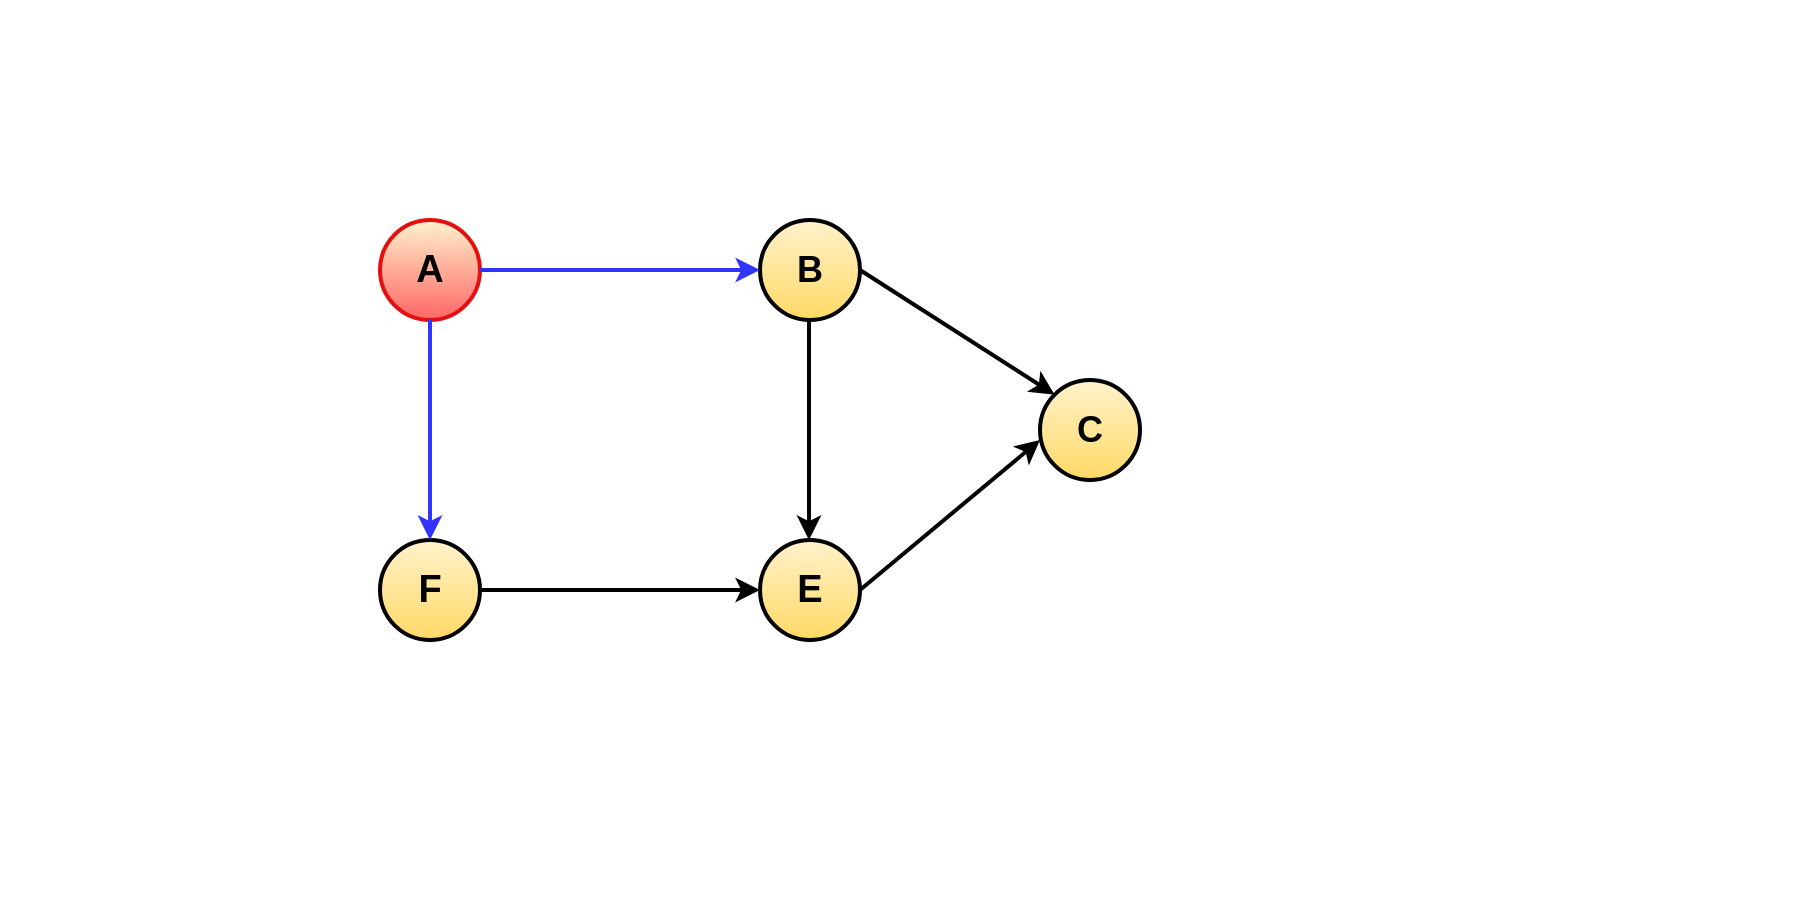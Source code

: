 <mxfile version="24.0.2" type="github">
  <diagram name="Page-1" id="IQhDEu-CzyqysFeyJH2f">
    <mxGraphModel dx="1730" dy="434" grid="1" gridSize="10" guides="1" tooltips="1" connect="1" arrows="1" fold="1" page="1" pageScale="1" pageWidth="850" pageHeight="1100" math="0" shadow="0">
      <root>
        <mxCell id="0" />
        <mxCell id="1" parent="0" />
        <mxCell id="WoDTjW0EwBv57Ho-L6zL-1" value="" style="rounded=0;whiteSpace=wrap;html=1;strokeWidth=2;strokeColor=none;" parent="1" vertex="1">
          <mxGeometry x="-40" width="900" height="460" as="geometry" />
        </mxCell>
        <mxCell id="pwVqVg-RK4_-Da-cYcVV-1" value="&lt;font style=&quot;font-size: 18px;&quot;&gt;C&lt;/font&gt;" style="ellipse;whiteSpace=wrap;html=1;aspect=fixed;fillColor=#fff2cc;strokeColor=default;gradientColor=#ffd966;fontStyle=1;labelBorderColor=none;strokeWidth=2;" parent="1" vertex="1">
          <mxGeometry x="480" y="190" width="50" height="50" as="geometry" />
        </mxCell>
        <mxCell id="pwVqVg-RK4_-Da-cYcVV-2" value="&lt;font style=&quot;font-size: 18px;&quot;&gt;B&lt;/font&gt;" style="ellipse;whiteSpace=wrap;html=1;aspect=fixed;fillColor=#fff2cc;strokeColor=default;gradientColor=#ffd966;fontStyle=1;labelBorderColor=none;strokeWidth=2;" parent="1" vertex="1">
          <mxGeometry x="340" y="110" width="50" height="50" as="geometry" />
        </mxCell>
        <mxCell id="pwVqVg-RK4_-Da-cYcVV-3" value="&lt;font style=&quot;font-size: 19px;&quot;&gt;A&lt;/font&gt;" style="ellipse;whiteSpace=wrap;html=1;aspect=fixed;fillColor=#fff2cc;strokeColor=#e60f0f;gradientColor=#ff6666;fontStyle=1;labelBorderColor=none;strokeWidth=2;" parent="1" vertex="1">
          <mxGeometry x="150" y="110" width="50" height="50" as="geometry" />
        </mxCell>
        <mxCell id="pwVqVg-RK4_-Da-cYcVV-4" value="&lt;span style=&quot;font-size: 19px;&quot;&gt;F&lt;/span&gt;" style="ellipse;whiteSpace=wrap;html=1;aspect=fixed;fillColor=#fff2cc;strokeColor=default;gradientColor=#ffd966;fontStyle=1;labelBorderColor=none;strokeWidth=2;" parent="1" vertex="1">
          <mxGeometry x="150" y="270" width="50" height="50" as="geometry" />
        </mxCell>
        <mxCell id="pwVqVg-RK4_-Da-cYcVV-5" value="&lt;span style=&quot;font-size: 19px;&quot;&gt;E&lt;/span&gt;" style="ellipse;whiteSpace=wrap;html=1;aspect=fixed;fillColor=#fff2cc;strokeColor=default;gradientColor=#ffd966;fontStyle=1;labelBorderColor=none;strokeWidth=2;" parent="1" vertex="1">
          <mxGeometry x="340" y="270" width="50" height="50" as="geometry" />
        </mxCell>
        <mxCell id="pwVqVg-RK4_-Da-cYcVV-6" value="" style="endArrow=classic;html=1;rounded=0;strokeWidth=2;exitX=1;exitY=0.5;exitDx=0;exitDy=0;entryX=0;entryY=0.5;entryDx=0;entryDy=0;strokeColor=#3333FF;" parent="1" source="pwVqVg-RK4_-Da-cYcVV-3" target="pwVqVg-RK4_-Da-cYcVV-2" edge="1">
          <mxGeometry width="50" height="50" relative="1" as="geometry">
            <mxPoint x="400" y="250" as="sourcePoint" />
            <mxPoint x="450" y="200" as="targetPoint" />
          </mxGeometry>
        </mxCell>
        <mxCell id="pwVqVg-RK4_-Da-cYcVV-7" value="" style="endArrow=classic;html=1;rounded=0;strokeWidth=2;exitX=1;exitY=0.5;exitDx=0;exitDy=0;entryX=0;entryY=0.5;entryDx=0;entryDy=0;" parent="1" source="pwVqVg-RK4_-Da-cYcVV-4" target="pwVqVg-RK4_-Da-cYcVV-5" edge="1">
          <mxGeometry width="50" height="50" relative="1" as="geometry">
            <mxPoint x="210" y="294.5" as="sourcePoint" />
            <mxPoint x="330" y="300" as="targetPoint" />
          </mxGeometry>
        </mxCell>
        <mxCell id="pwVqVg-RK4_-Da-cYcVV-8" value="" style="endArrow=classic;html=1;rounded=0;strokeWidth=2;exitX=0.5;exitY=1;exitDx=0;exitDy=0;entryX=0.5;entryY=0;entryDx=0;entryDy=0;entryPerimeter=0;strokeColor=#3333FF;" parent="1" source="pwVqVg-RK4_-Da-cYcVV-3" target="pwVqVg-RK4_-Da-cYcVV-4" edge="1">
          <mxGeometry width="50" height="50" relative="1" as="geometry">
            <mxPoint x="180" y="170" as="sourcePoint" />
            <mxPoint x="170" y="260" as="targetPoint" />
            <Array as="points">
              <mxPoint x="175" y="210" />
            </Array>
          </mxGeometry>
        </mxCell>
        <mxCell id="pwVqVg-RK4_-Da-cYcVV-9" value="" style="endArrow=classic;html=1;rounded=0;strokeWidth=2;exitX=0.5;exitY=1;exitDx=0;exitDy=0;entryX=0.5;entryY=0;entryDx=0;entryDy=0;entryPerimeter=0;" parent="1" edge="1">
          <mxGeometry width="50" height="50" relative="1" as="geometry">
            <mxPoint x="364.5" y="160" as="sourcePoint" />
            <mxPoint x="364.5" y="270" as="targetPoint" />
            <Array as="points" />
          </mxGeometry>
        </mxCell>
        <mxCell id="pwVqVg-RK4_-Da-cYcVV-10" value="" style="endArrow=classic;html=1;rounded=0;strokeWidth=2;exitX=1;exitY=0.5;exitDx=0;exitDy=0;entryX=0;entryY=0.6;entryDx=0;entryDy=0;entryPerimeter=0;" parent="1" source="pwVqVg-RK4_-Da-cYcVV-5" target="pwVqVg-RK4_-Da-cYcVV-1" edge="1">
          <mxGeometry width="50" height="50" relative="1" as="geometry">
            <mxPoint x="410" y="270" as="sourcePoint" />
            <mxPoint x="460" y="220" as="targetPoint" />
          </mxGeometry>
        </mxCell>
        <mxCell id="pwVqVg-RK4_-Da-cYcVV-11" value="" style="endArrow=classic;html=1;rounded=0;strokeWidth=2;entryX=0;entryY=0;entryDx=0;entryDy=0;exitX=1;exitY=0.5;exitDx=0;exitDy=0;" parent="1" source="pwVqVg-RK4_-Da-cYcVV-2" target="pwVqVg-RK4_-Da-cYcVV-1" edge="1">
          <mxGeometry width="50" height="50" relative="1" as="geometry">
            <mxPoint x="400" y="80" as="sourcePoint" />
            <mxPoint x="489" y="190" as="targetPoint" />
          </mxGeometry>
        </mxCell>
      </root>
    </mxGraphModel>
  </diagram>
</mxfile>
